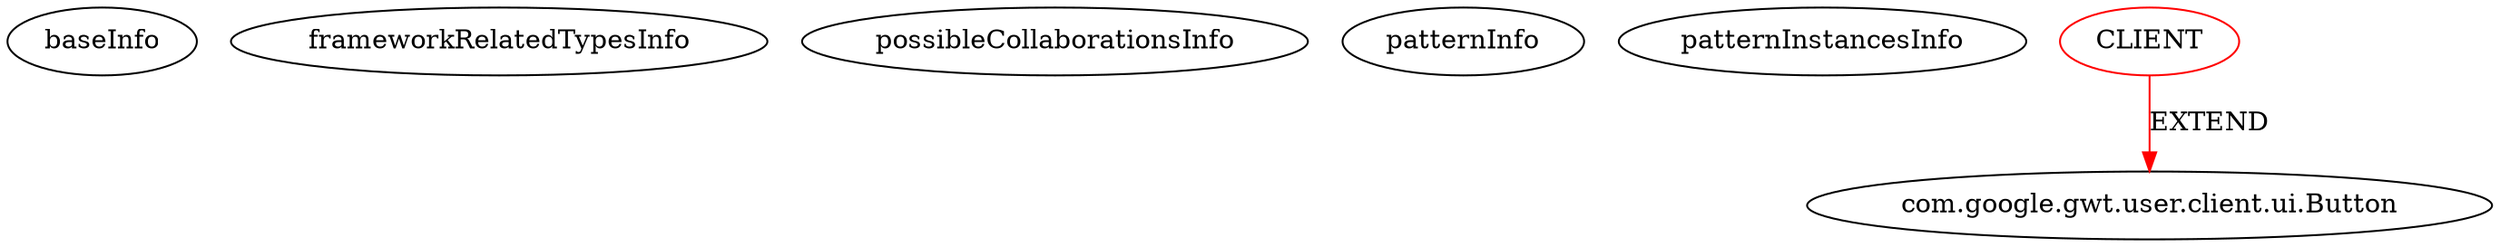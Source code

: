 digraph {
baseInfo[graphId=124,category="pattern",isAnonymous=false,possibleRelation=false]
frameworkRelatedTypesInfo[0="com.google.gwt.user.client.ui.Button"]
possibleCollaborationsInfo[]
patternInfo[frequency=7.0,patternRootClient=0]
patternInstancesInfo[0="MainMain-ChatCafeine~/MainMain-ChatCafeine/ChatCafeine-master/ChatCafeine/src/sources/client/vue/coffeeRoom/ChoixSallePanel.java~CarreChoixSalle~264",1="MainMain-ChatCafeine~/MainMain-ChatCafeine/ChatCafeine-master/ChatCafeine/src/sources/client/vue/coffeeRoom/ListUserPanel.java~ejectBouton~234",2="luxferrari-AlgebrApp~/luxferrari-AlgebrApp/AlgebrApp-master/AlgebrApp/src/org/luxferrari/algebrapp/client/Symbol.java~Symbol~3662",3="Christian-Achilli-ropasci~/Christian-Achilli-ropasci/ropasci-master/Rock-Paper-Scissor/src/main/java/com/chris/interview/client/RopasciGame.java~ChoiceButton~85",4="felype87-gwt~/felype87-gwt/gwt-master/Minefield/src/com/felype/minefield/client/ButtonField.java~ButtonField~1325",5="luxferrari-AlgebrApp~/luxferrari-AlgebrApp/AlgebrApp-master/AlgebrApp/src/org/luxferrari/algebrapp/client/Monomial.java~Monomial~3654",6="Archerw-mastermind~/Archerw-mastermind/mastermind-master/nyu-smg-mastermind/src/org/mastermind/graphics/MasterMindGraphic.java~DragButton~35"]
1[label="com.google.gwt.user.client.ui.Button",vertexType="FRAMEWORK_CLASS_TYPE",isFrameworkType=false]
0[label="CLIENT",vertexType="ROOT_CLIENT_CLASS_DECLARATION",isFrameworkType=false,color=red]
0->1[label="EXTEND",color=red]
}
